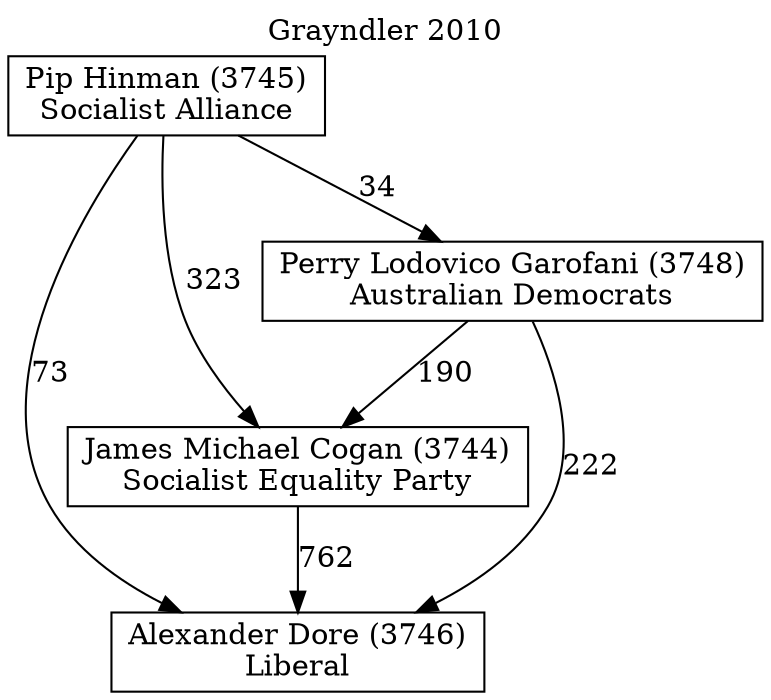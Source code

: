 // House preference flow
digraph "Alexander Dore (3746)_Grayndler_2010" {
	graph [label="Grayndler 2010" labelloc=t mclimit=10]
	node [shape=box]
	"Alexander Dore (3746)" [label="Alexander Dore (3746)
Liberal"]
	"James Michael Cogan (3744)" [label="James Michael Cogan (3744)
Socialist Equality Party"]
	"Perry Lodovico Garofani (3748)" [label="Perry Lodovico Garofani (3748)
Australian Democrats"]
	"Pip Hinman (3745)" [label="Pip Hinman (3745)
Socialist Alliance"]
	"James Michael Cogan (3744)" -> "Alexander Dore (3746)" [label=762]
	"Perry Lodovico Garofani (3748)" -> "James Michael Cogan (3744)" [label=190]
	"Pip Hinman (3745)" -> "Perry Lodovico Garofani (3748)" [label=34]
	"Perry Lodovico Garofani (3748)" -> "Alexander Dore (3746)" [label=222]
	"Pip Hinman (3745)" -> "Alexander Dore (3746)" [label=73]
	"Pip Hinman (3745)" -> "James Michael Cogan (3744)" [label=323]
}
